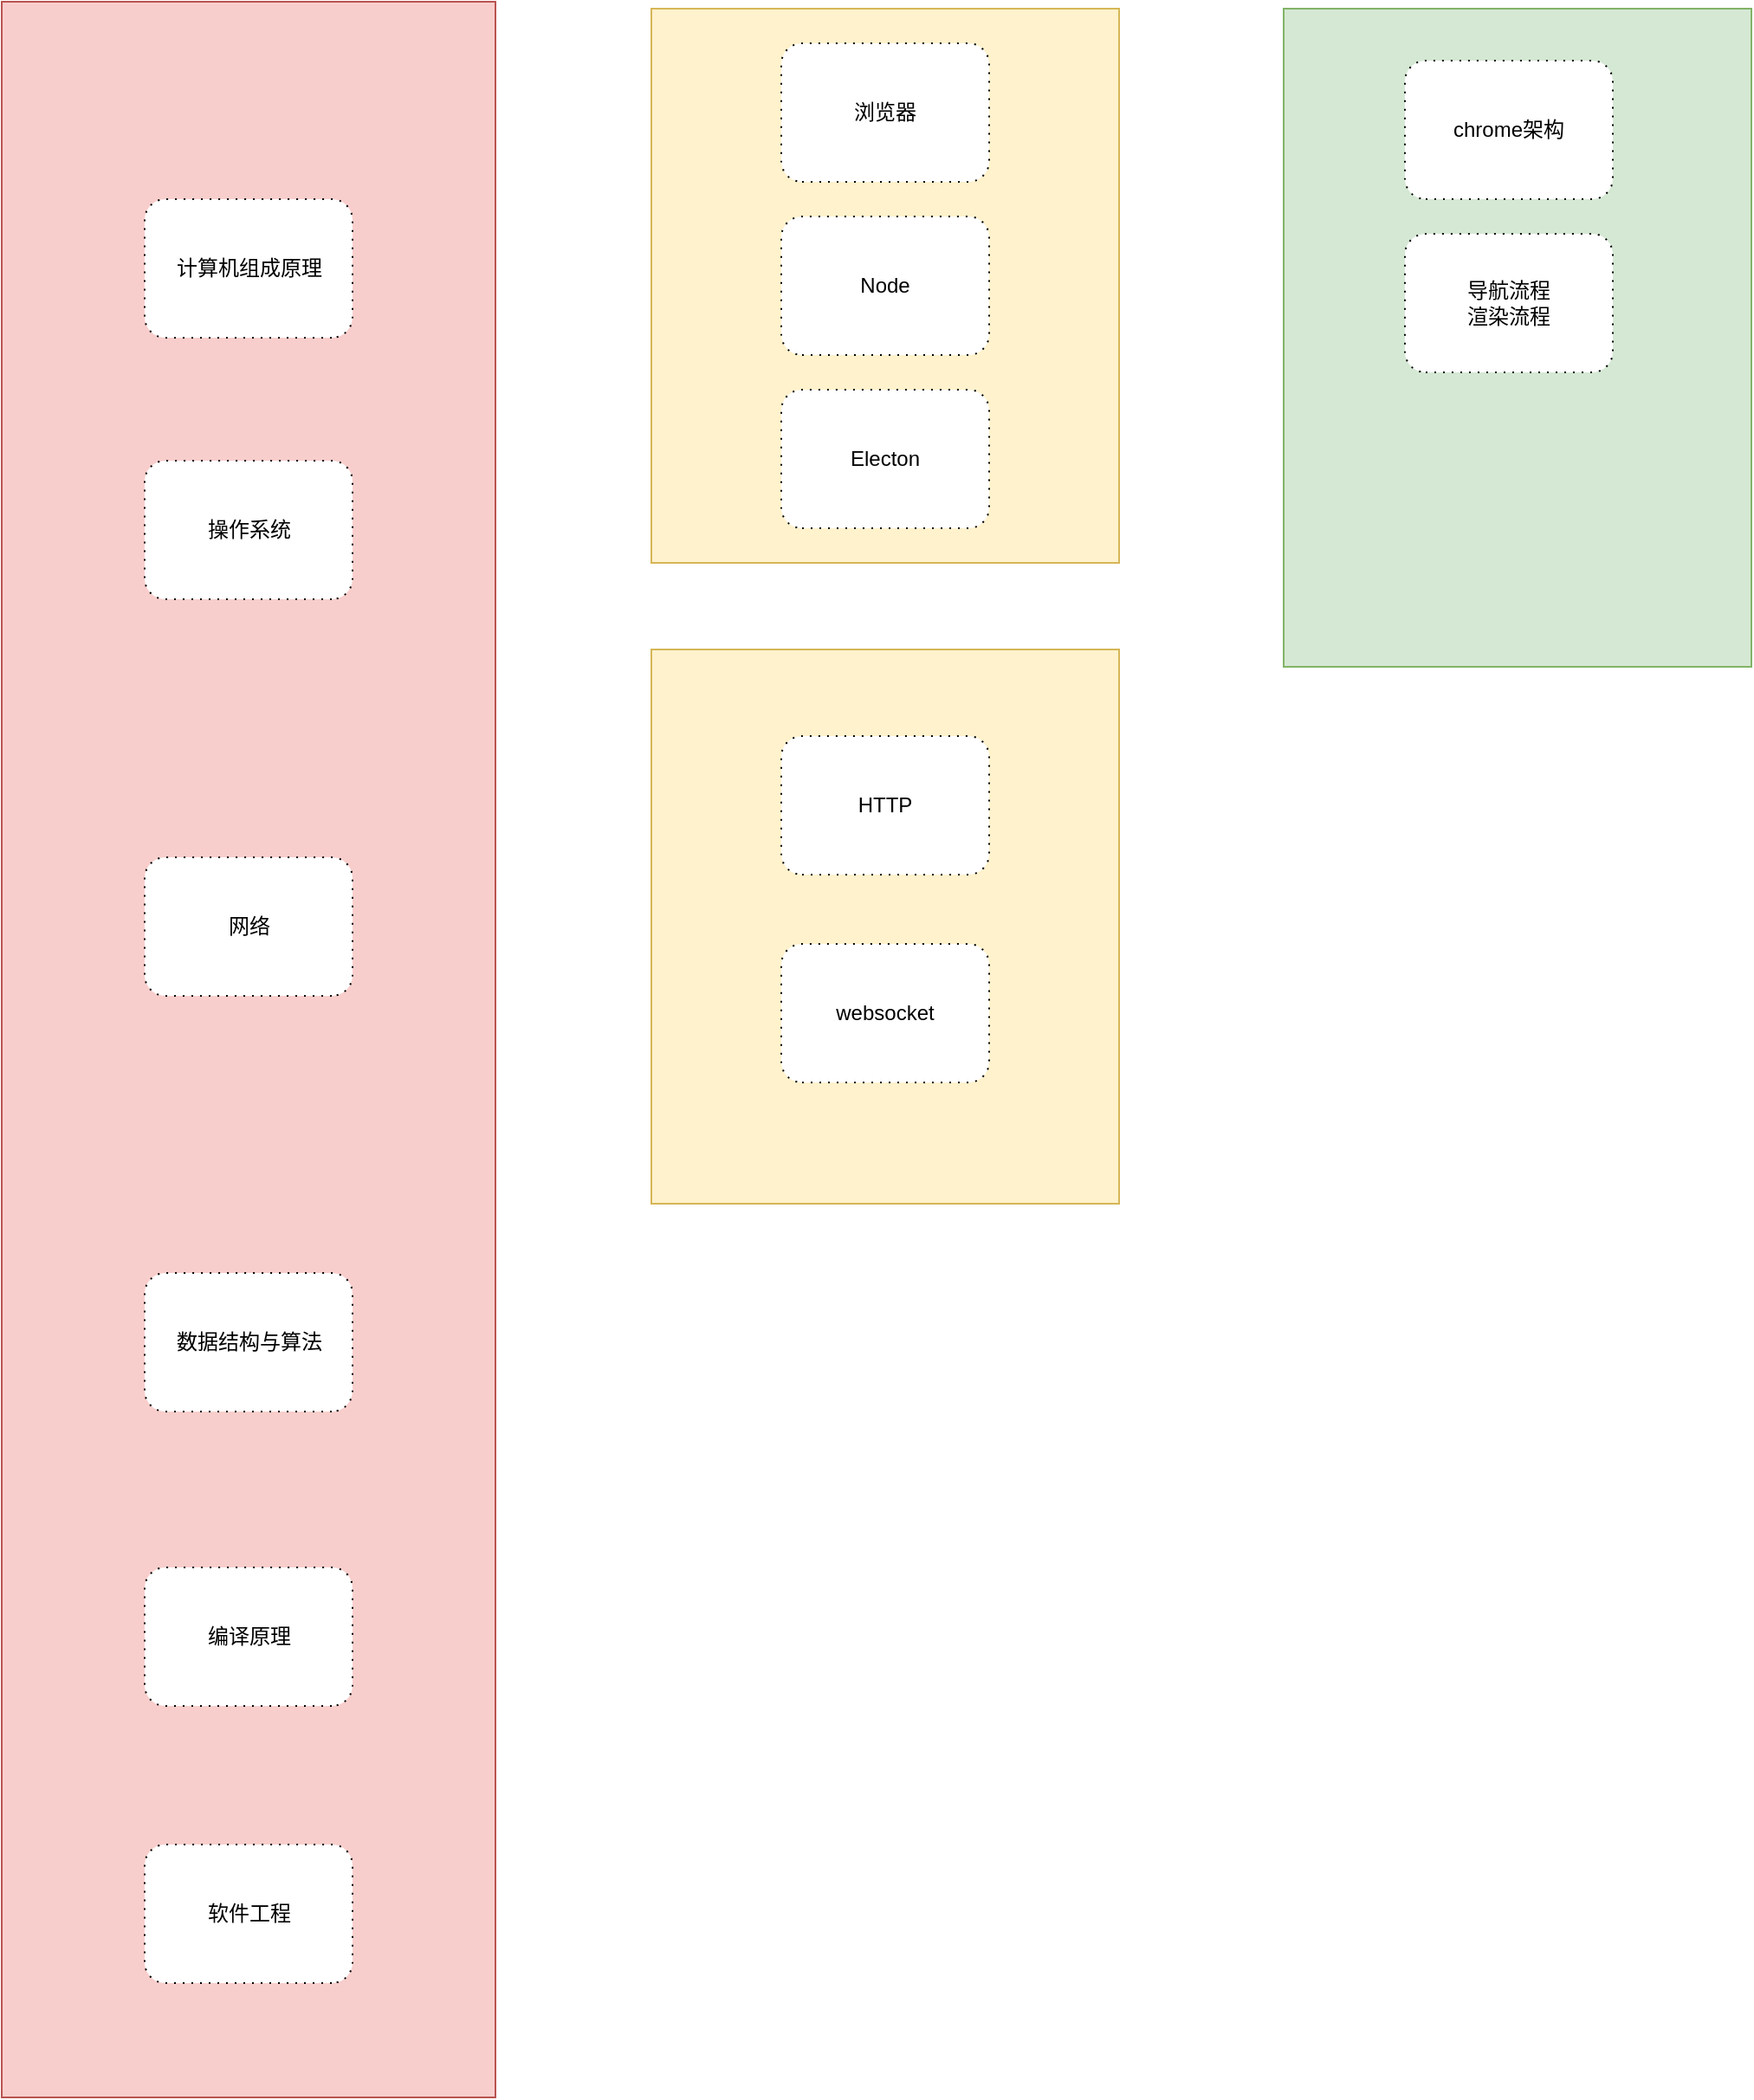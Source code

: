 <mxfile version="13.6.2" type="github">
  <diagram id="WAOPRZ_B5fkAuBziRA8H" name="Page-1">
    <mxGraphModel dx="1276" dy="792" grid="1" gridSize="10" guides="1" tooltips="1" connect="1" arrows="1" fold="1" page="1" pageScale="1" pageWidth="1600" pageHeight="900" math="0" shadow="0">
      <root>
        <mxCell id="0" />
        <mxCell id="1" parent="0" />
        <mxCell id="-RCElyMTM9IQIn420vT6-8" value="" style="rounded=0;whiteSpace=wrap;html=1;fillColor=#f8cecc;strokeColor=#b85450;" parent="1" vertex="1">
          <mxGeometry x="540" y="96" width="285" height="1210" as="geometry" />
        </mxCell>
        <mxCell id="-RCElyMTM9IQIn420vT6-9" value="" style="group" parent="1" vertex="1" connectable="0">
          <mxGeometry x="990" y="380" width="220" height="700" as="geometry" />
        </mxCell>
        <mxCell id="-RCElyMTM9IQIn420vT6-17" value="" style="rounded=0;whiteSpace=wrap;html=1;fillColor=#fff2cc;strokeColor=#d6b656;" parent="-RCElyMTM9IQIn420vT6-9" vertex="1">
          <mxGeometry x="-75" y="90" width="270" height="320" as="geometry" />
        </mxCell>
        <mxCell id="-RCElyMTM9IQIn420vT6-19" value="HTTP" style="shape=ext;rounded=1;html=1;whiteSpace=wrap;dashed=1;dashPattern=1 4;flipV=1;" parent="-RCElyMTM9IQIn420vT6-9" vertex="1">
          <mxGeometry y="140" width="120" height="80" as="geometry" />
        </mxCell>
        <mxCell id="-RCElyMTM9IQIn420vT6-20" value="websocket" style="shape=ext;rounded=1;html=1;whiteSpace=wrap;dashed=1;dashPattern=1 4;flipV=1;" parent="-RCElyMTM9IQIn420vT6-9" vertex="1">
          <mxGeometry y="260" width="120" height="80" as="geometry" />
        </mxCell>
        <mxCell id="-RCElyMTM9IQIn420vT6-23" value="" style="rounded=0;whiteSpace=wrap;html=1;fillColor=#d5e8d4;strokeColor=#82b366;" parent="1" vertex="1">
          <mxGeometry x="1280" y="100" width="270" height="380" as="geometry" />
        </mxCell>
        <mxCell id="-RCElyMTM9IQIn420vT6-1" value="编译原理" style="shape=ext;rounded=1;html=1;whiteSpace=wrap;dashed=1;dashPattern=1 4;flipV=1;flipH=1;" parent="1" vertex="1">
          <mxGeometry x="622.5" y="1000" width="120" height="80" as="geometry" />
        </mxCell>
        <mxCell id="-RCElyMTM9IQIn420vT6-2" value="网络" style="shape=ext;rounded=1;html=1;whiteSpace=wrap;dashed=1;dashPattern=1 4;flipV=1;flipH=1;" parent="1" vertex="1">
          <mxGeometry x="622.5" y="590" width="120" height="80" as="geometry" />
        </mxCell>
        <mxCell id="-RCElyMTM9IQIn420vT6-3" value="计算机组成原理" style="shape=ext;rounded=1;html=1;whiteSpace=wrap;dashed=1;dashPattern=1 4;flipV=1;flipH=1;" parent="1" vertex="1">
          <mxGeometry x="622.5" y="210" width="120" height="80" as="geometry" />
        </mxCell>
        <mxCell id="-RCElyMTM9IQIn420vT6-4" value="操作系统" style="shape=ext;rounded=1;html=1;whiteSpace=wrap;dashed=1;dashPattern=1 4;flipV=1;flipH=1;" parent="1" vertex="1">
          <mxGeometry x="622.5" y="361" width="120" height="80" as="geometry" />
        </mxCell>
        <mxCell id="-RCElyMTM9IQIn420vT6-5" value="数据结构与算法" style="shape=ext;rounded=1;html=1;whiteSpace=wrap;dashed=1;dashPattern=1 4;flipV=1;flipH=1;" parent="1" vertex="1">
          <mxGeometry x="622.5" y="830" width="120" height="80" as="geometry" />
        </mxCell>
        <mxCell id="-RCElyMTM9IQIn420vT6-6" value="软件工程" style="shape=ext;rounded=1;html=1;whiteSpace=wrap;dashed=1;dashPattern=1 4;flipV=1;flipH=1;" parent="1" vertex="1">
          <mxGeometry x="622.5" y="1160" width="120" height="80" as="geometry" />
        </mxCell>
        <mxCell id="-RCElyMTM9IQIn420vT6-10" value="" style="rounded=0;whiteSpace=wrap;html=1;fillColor=#fff2cc;strokeColor=#d6b656;" parent="1" vertex="1">
          <mxGeometry x="915" y="100" width="270" height="320" as="geometry" />
        </mxCell>
        <mxCell id="-RCElyMTM9IQIn420vT6-13" value="浏览器" style="shape=ext;rounded=1;html=1;whiteSpace=wrap;dashed=1;dashPattern=1 4;flipV=1;" parent="1" vertex="1">
          <mxGeometry x="990" y="120" width="120" height="80" as="geometry" />
        </mxCell>
        <mxCell id="-RCElyMTM9IQIn420vT6-14" value="Node" style="shape=ext;rounded=1;html=1;whiteSpace=wrap;dashed=1;dashPattern=1 4;flipV=1;" parent="1" vertex="1">
          <mxGeometry x="990" y="220" width="120" height="80" as="geometry" />
        </mxCell>
        <mxCell id="03PBEkli1zi3KoNq_dkR-1" value="Electon" style="shape=ext;rounded=1;html=1;whiteSpace=wrap;dashed=1;dashPattern=1 4;flipV=1;" vertex="1" parent="1">
          <mxGeometry x="990" y="320" width="120" height="80" as="geometry" />
        </mxCell>
        <mxCell id="03PBEkli1zi3KoNq_dkR-2" value="chrome架构" style="shape=ext;rounded=1;html=1;whiteSpace=wrap;dashed=1;dashPattern=1 4;flipV=1;" vertex="1" parent="1">
          <mxGeometry x="1350" y="130" width="120" height="80" as="geometry" />
        </mxCell>
        <mxCell id="03PBEkli1zi3KoNq_dkR-3" value="导航流程&lt;br&gt;渲染流程" style="shape=ext;rounded=1;html=1;whiteSpace=wrap;dashed=1;dashPattern=1 4;flipV=1;" vertex="1" parent="1">
          <mxGeometry x="1350" y="230" width="120" height="80" as="geometry" />
        </mxCell>
      </root>
    </mxGraphModel>
  </diagram>
</mxfile>
